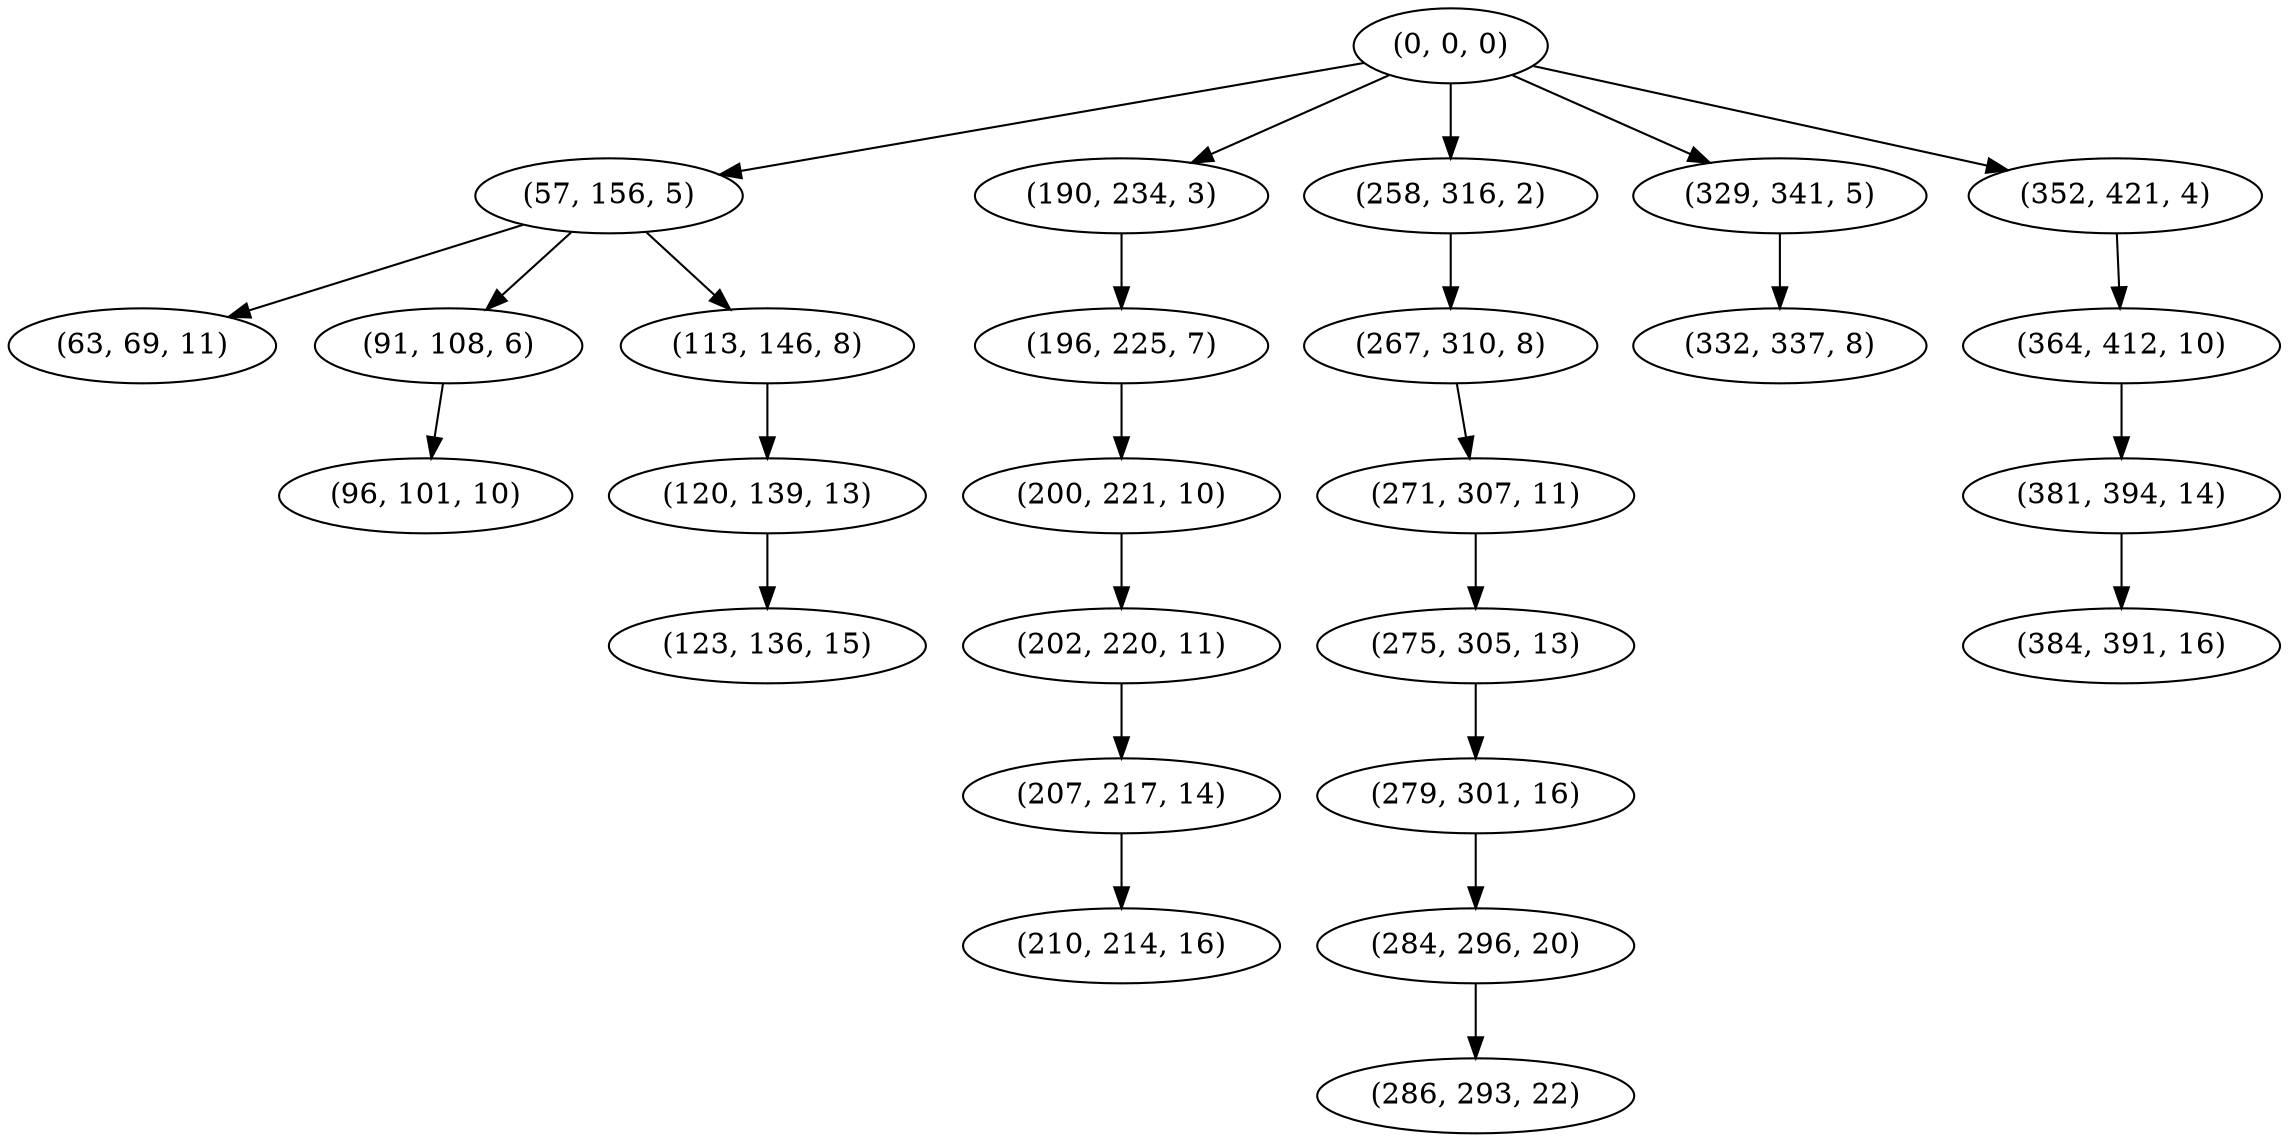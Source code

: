 digraph tree {
    "(0, 0, 0)";
    "(57, 156, 5)";
    "(63, 69, 11)";
    "(91, 108, 6)";
    "(96, 101, 10)";
    "(113, 146, 8)";
    "(120, 139, 13)";
    "(123, 136, 15)";
    "(190, 234, 3)";
    "(196, 225, 7)";
    "(200, 221, 10)";
    "(202, 220, 11)";
    "(207, 217, 14)";
    "(210, 214, 16)";
    "(258, 316, 2)";
    "(267, 310, 8)";
    "(271, 307, 11)";
    "(275, 305, 13)";
    "(279, 301, 16)";
    "(284, 296, 20)";
    "(286, 293, 22)";
    "(329, 341, 5)";
    "(332, 337, 8)";
    "(352, 421, 4)";
    "(364, 412, 10)";
    "(381, 394, 14)";
    "(384, 391, 16)";
    "(0, 0, 0)" -> "(57, 156, 5)";
    "(0, 0, 0)" -> "(190, 234, 3)";
    "(0, 0, 0)" -> "(258, 316, 2)";
    "(0, 0, 0)" -> "(329, 341, 5)";
    "(0, 0, 0)" -> "(352, 421, 4)";
    "(57, 156, 5)" -> "(63, 69, 11)";
    "(57, 156, 5)" -> "(91, 108, 6)";
    "(57, 156, 5)" -> "(113, 146, 8)";
    "(91, 108, 6)" -> "(96, 101, 10)";
    "(113, 146, 8)" -> "(120, 139, 13)";
    "(120, 139, 13)" -> "(123, 136, 15)";
    "(190, 234, 3)" -> "(196, 225, 7)";
    "(196, 225, 7)" -> "(200, 221, 10)";
    "(200, 221, 10)" -> "(202, 220, 11)";
    "(202, 220, 11)" -> "(207, 217, 14)";
    "(207, 217, 14)" -> "(210, 214, 16)";
    "(258, 316, 2)" -> "(267, 310, 8)";
    "(267, 310, 8)" -> "(271, 307, 11)";
    "(271, 307, 11)" -> "(275, 305, 13)";
    "(275, 305, 13)" -> "(279, 301, 16)";
    "(279, 301, 16)" -> "(284, 296, 20)";
    "(284, 296, 20)" -> "(286, 293, 22)";
    "(329, 341, 5)" -> "(332, 337, 8)";
    "(352, 421, 4)" -> "(364, 412, 10)";
    "(364, 412, 10)" -> "(381, 394, 14)";
    "(381, 394, 14)" -> "(384, 391, 16)";
}

